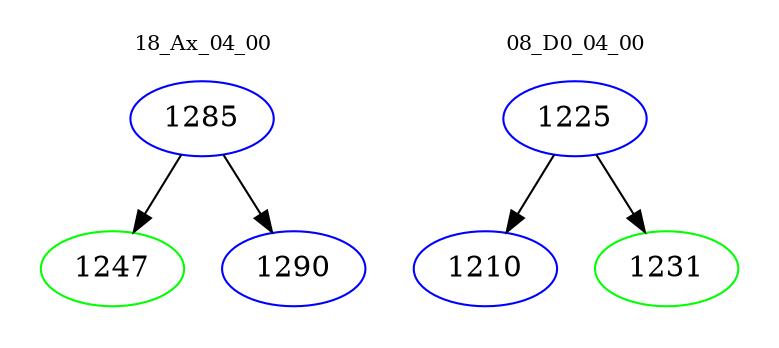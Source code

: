 digraph{
subgraph cluster_0 {
color = white
label = "18_Ax_04_00";
fontsize=10;
T0_1285 [label="1285", color="blue"]
T0_1285 -> T0_1247 [color="black"]
T0_1247 [label="1247", color="green"]
T0_1285 -> T0_1290 [color="black"]
T0_1290 [label="1290", color="blue"]
}
subgraph cluster_1 {
color = white
label = "08_D0_04_00";
fontsize=10;
T1_1225 [label="1225", color="blue"]
T1_1225 -> T1_1210 [color="black"]
T1_1210 [label="1210", color="blue"]
T1_1225 -> T1_1231 [color="black"]
T1_1231 [label="1231", color="green"]
}
}
